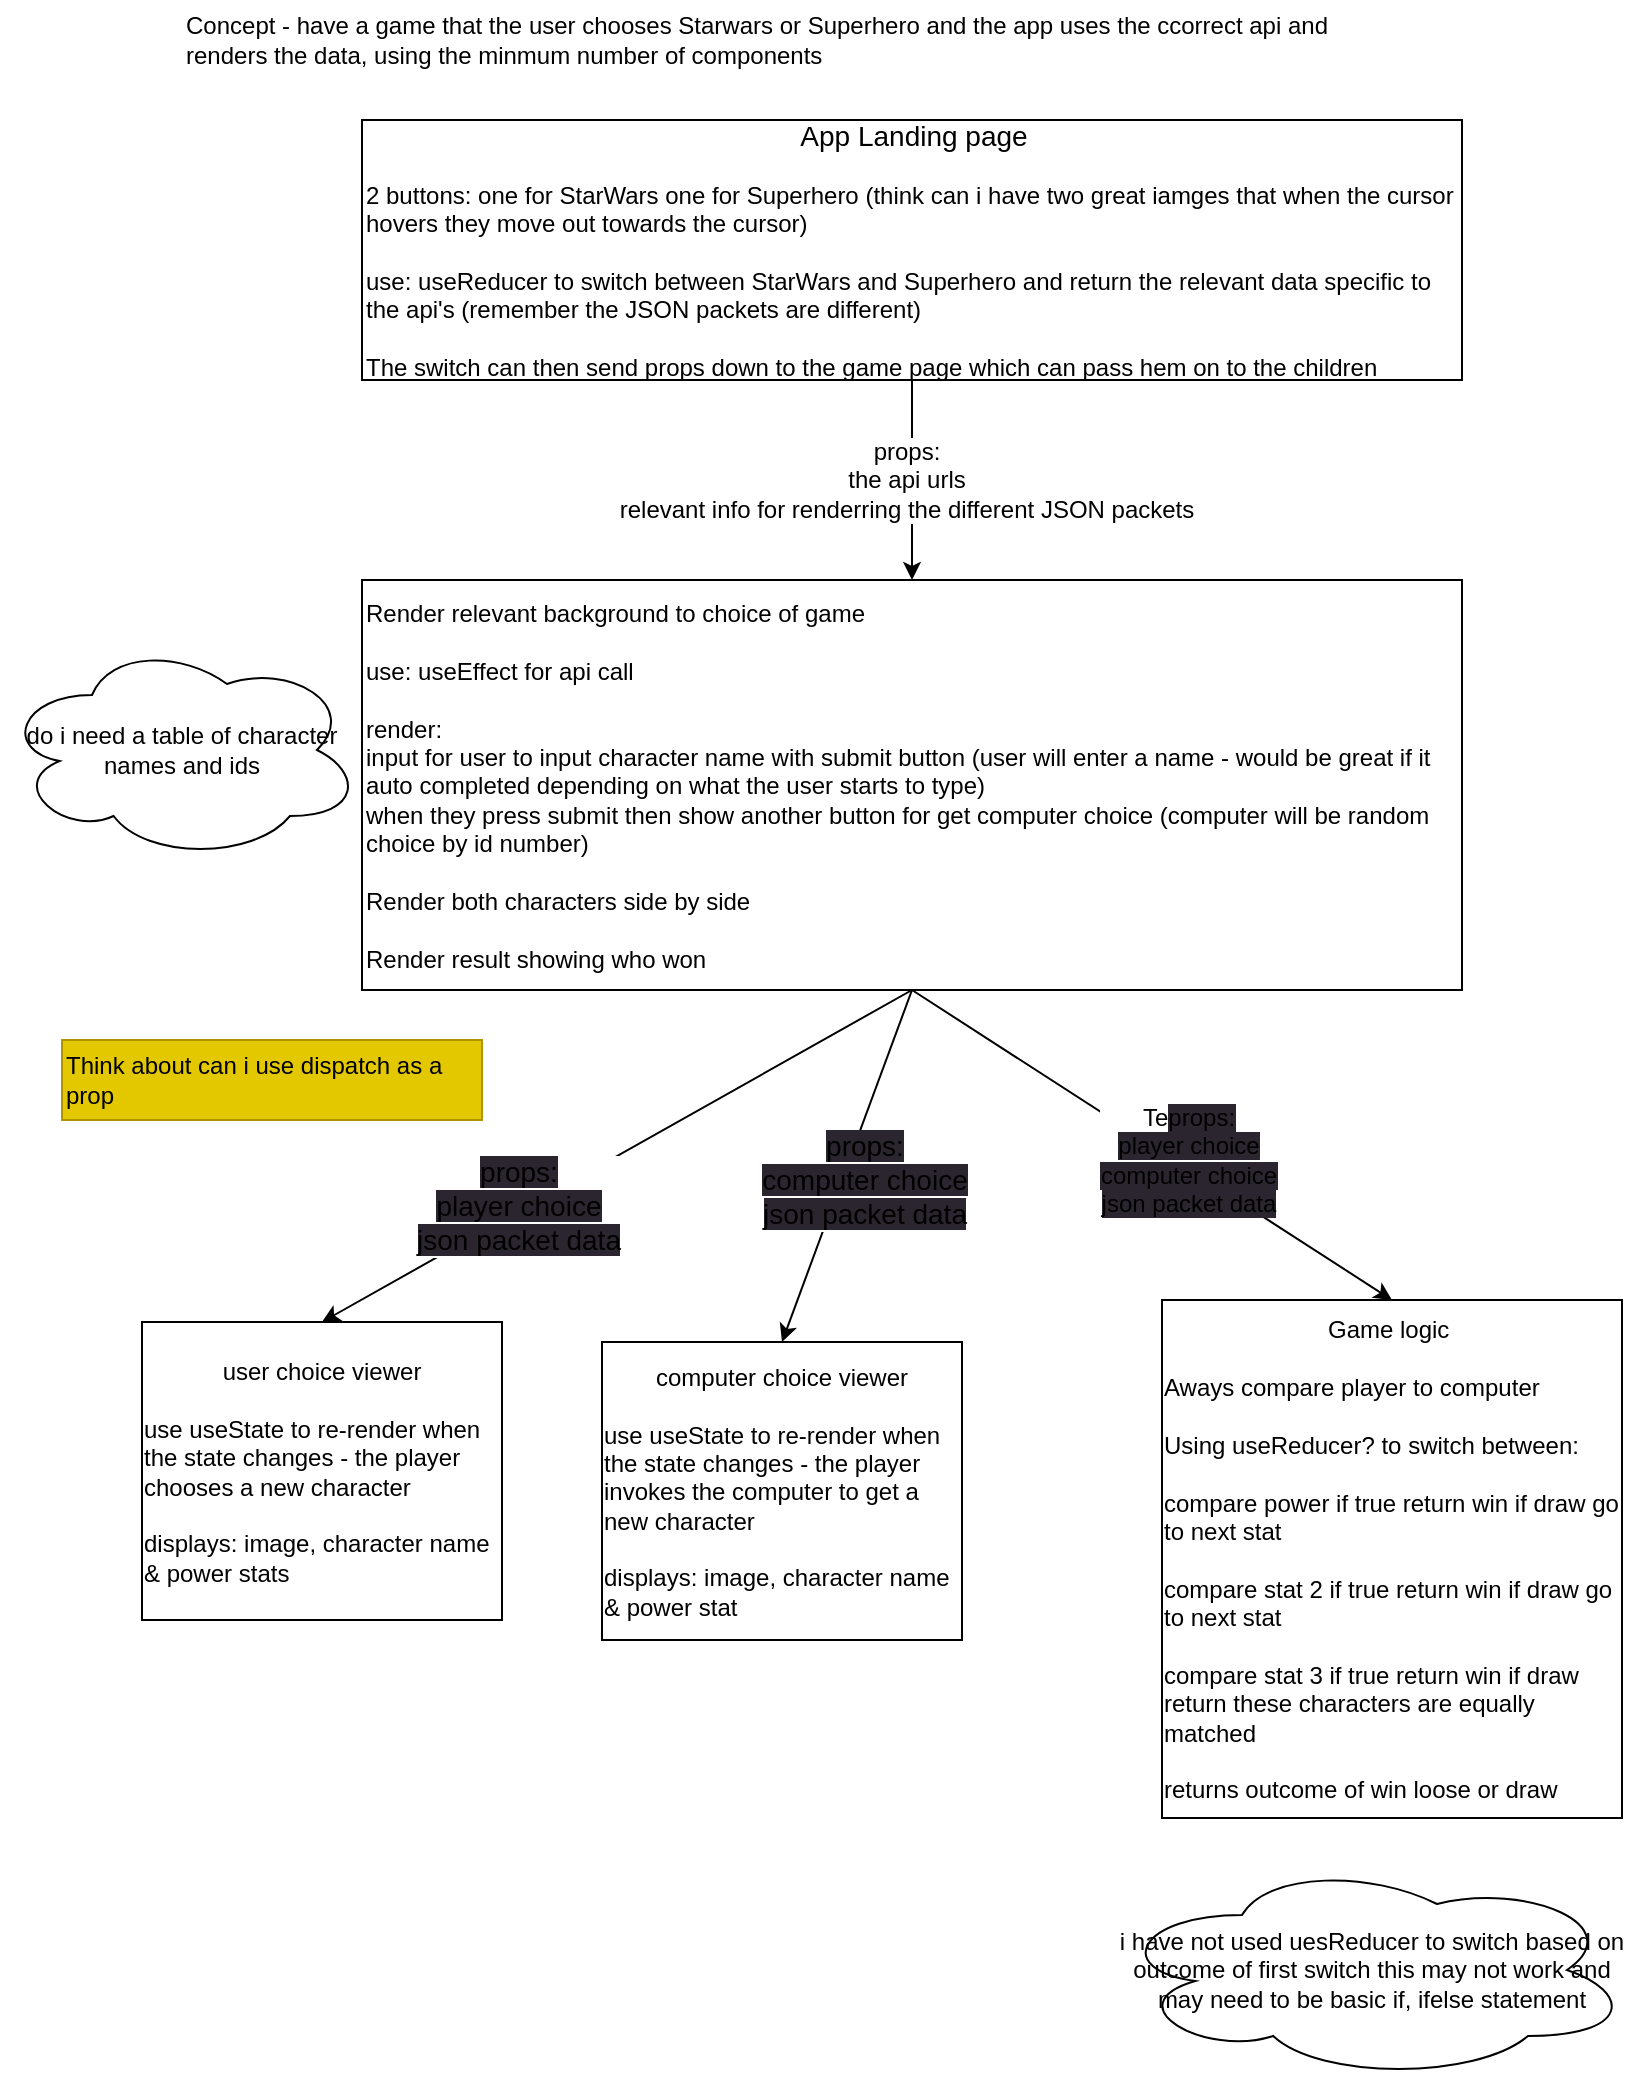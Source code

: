 <mxfile>
    <diagram id="sMrqwBWWb_yYgu7MAYVv" name="Page-1">
        <mxGraphModel dx="1241" dy="688" grid="1" gridSize="10" guides="1" tooltips="1" connect="1" arrows="1" fold="1" page="1" pageScale="1" pageWidth="850" pageHeight="1100" math="0" shadow="0">
            <root>
                <mxCell id="0"/>
                <mxCell id="1" parent="0"/>
                <mxCell id="9" style="edgeStyle=none;html=1;exitX=0.5;exitY=1;exitDx=0;exitDy=0;fontSize=14;" edge="1" parent="1" source="2" target="5">
                    <mxGeometry relative="1" as="geometry"/>
                </mxCell>
                <mxCell id="20" value="props:&lt;br&gt;the api urls&lt;br&gt;relevant info for renderring the different JSON packets" style="edgeLabel;html=1;align=center;verticalAlign=middle;resizable=0;points=[];fontSize=12;" vertex="1" connectable="0" parent="9">
                    <mxGeometry x="-0.347" y="-1" relative="1" as="geometry">
                        <mxPoint x="-2" y="17" as="offset"/>
                    </mxGeometry>
                </mxCell>
                <mxCell id="2" value="&lt;div style=&quot;text-align: center;&quot;&gt;&lt;span style=&quot;background-color: initial;&quot;&gt;&lt;font style=&quot;font-size: 14px;&quot;&gt;App Landing page&lt;/font&gt;&lt;/span&gt;&lt;/div&gt;&lt;br&gt;2 buttons: one for StarWars one for Superhero (think can i have two great iamges that when the cursor hovers they move out towards the cursor)&lt;br&gt;&lt;br&gt;use: useReducer to switch between StarWars and Superhero and return the relevant data specific to the api's (remember the JSON packets are different)&lt;br&gt;&lt;br&gt;The switch can then send props down to the game page which can pass hem on to the children" style="rounded=0;whiteSpace=wrap;html=1;align=left;" vertex="1" parent="1">
                    <mxGeometry x="180" y="70" width="550" height="130" as="geometry"/>
                </mxCell>
                <mxCell id="3" value="computer choice viewer&lt;br&gt;&lt;br&gt;&lt;div style=&quot;text-align: left;&quot;&gt;&lt;span style=&quot;background-color: initial;&quot;&gt;use useState to re-render when the state changes - the player invokes the computer to get a new character&lt;/span&gt;&lt;/div&gt;&lt;span style=&quot;&quot;&gt;&lt;div style=&quot;text-align: left;&quot;&gt;&lt;br&gt;&lt;/div&gt;&lt;/span&gt;&lt;div style=&quot;text-align: left;&quot;&gt;&lt;span style=&quot;background-color: initial;&quot;&gt;displays: image, character name &amp;amp; power stat&lt;/span&gt;&lt;/div&gt;" style="rounded=0;whiteSpace=wrap;html=1;" vertex="1" parent="1">
                    <mxGeometry x="300" y="681" width="180" height="149" as="geometry"/>
                </mxCell>
                <mxCell id="4" value="user choice viewer&lt;br&gt;&lt;br&gt;&lt;div style=&quot;text-align: left;&quot;&gt;&lt;span style=&quot;background-color: initial;&quot;&gt;use useState to re-render when the state changes - the player chooses a new character&lt;/span&gt;&lt;/div&gt;&lt;div style=&quot;text-align: left;&quot;&gt;&lt;span style=&quot;background-color: initial;&quot;&gt;&lt;br&gt;&lt;/span&gt;&lt;/div&gt;&lt;div style=&quot;text-align: left;&quot;&gt;&lt;span style=&quot;background-color: initial;&quot;&gt;displays: image, character name &amp;amp; power stats&lt;/span&gt;&lt;/div&gt;" style="rounded=0;whiteSpace=wrap;html=1;" vertex="1" parent="1">
                    <mxGeometry x="70" y="671" width="180" height="149" as="geometry"/>
                </mxCell>
                <mxCell id="10" style="edgeStyle=none;html=1;exitX=0.5;exitY=1;exitDx=0;exitDy=0;fontSize=14;entryX=0.5;entryY=0;entryDx=0;entryDy=0;" edge="1" parent="1" source="5" target="4">
                    <mxGeometry relative="1" as="geometry">
                        <mxPoint x="350" y="490" as="targetPoint"/>
                    </mxGeometry>
                </mxCell>
                <mxCell id="19" value="&lt;span style=&quot;font-size: 14px; text-align: left; background-color: rgb(42, 37, 47);&quot;&gt;props:&lt;/span&gt;&lt;br style=&quot;font-size: 14px; text-align: left; background-color: rgb(42, 37, 47);&quot;&gt;&lt;span style=&quot;font-size: 14px; text-align: left; background-color: rgb(42, 37, 47);&quot;&gt;player choice&lt;/span&gt;&lt;br style=&quot;font-size: 14px; text-align: left; background-color: rgb(42, 37, 47);&quot;&gt;&lt;span style=&quot;font-size: 14px; text-align: left; background-color: rgb(42, 37, 47);&quot;&gt;json packet data&lt;/span&gt;" style="edgeLabel;html=1;align=center;verticalAlign=middle;resizable=0;points=[];fontSize=12;" vertex="1" connectable="0" parent="10">
                    <mxGeometry x="-0.13" y="-2" relative="1" as="geometry">
                        <mxPoint x="-68" y="37" as="offset"/>
                    </mxGeometry>
                </mxCell>
                <mxCell id="11" style="edgeStyle=none;html=1;exitX=0.5;exitY=1;exitDx=0;exitDy=0;entryX=0.5;entryY=0;entryDx=0;entryDy=0;fontSize=14;" edge="1" parent="1" source="5" target="3">
                    <mxGeometry relative="1" as="geometry"/>
                </mxCell>
                <mxCell id="18" value="&lt;span style=&quot;font-size: 14px; text-align: left; background-color: rgb(42, 37, 47);&quot;&gt;props:&lt;/span&gt;&lt;br style=&quot;font-size: 14px; text-align: left; background-color: rgb(42, 37, 47);&quot;&gt;&lt;span style=&quot;font-size: 14px; text-align: left; background-color: rgb(42, 37, 47);&quot;&gt;computer choice&lt;/span&gt;&lt;br style=&quot;font-size: 14px; text-align: left; background-color: rgb(42, 37, 47);&quot;&gt;&lt;span style=&quot;font-size: 14px; text-align: left; background-color: rgb(42, 37, 47);&quot;&gt;json packet data&lt;/span&gt;" style="edgeLabel;html=1;align=center;verticalAlign=middle;resizable=0;points=[];fontSize=12;" vertex="1" connectable="0" parent="11">
                    <mxGeometry x="-0.183" y="-1" relative="1" as="geometry">
                        <mxPoint x="3" y="23" as="offset"/>
                    </mxGeometry>
                </mxCell>
                <mxCell id="12" style="edgeStyle=none;html=1;exitX=0.5;exitY=1;exitDx=0;exitDy=0;entryX=0.5;entryY=0;entryDx=0;entryDy=0;fontSize=14;" edge="1" parent="1" source="5" target="6">
                    <mxGeometry relative="1" as="geometry"/>
                </mxCell>
                <mxCell id="26" value="Te&lt;span style=&quot;text-align: left; background-color: rgb(42, 37, 47);&quot;&gt;props:&lt;/span&gt;&lt;br style=&quot;text-align: left; background-color: rgb(42, 37, 47);&quot;&gt;&lt;span style=&quot;text-align: left; background-color: rgb(42, 37, 47);&quot;&gt;player choice&lt;/span&gt;&lt;br style=&quot;text-align: left; background-color: rgb(42, 37, 47);&quot;&gt;&lt;span style=&quot;text-align: left; background-color: rgb(42, 37, 47);&quot;&gt;computer choice&lt;/span&gt;&lt;br style=&quot;text-align: left; background-color: rgb(42, 37, 47);&quot;&gt;&lt;span style=&quot;text-align: left; background-color: rgb(42, 37, 47);&quot;&gt;json packet data&lt;/span&gt;" style="edgeLabel;html=1;align=center;verticalAlign=middle;resizable=0;points=[];fontSize=12;" vertex="1" connectable="0" parent="12">
                    <mxGeometry x="0.13" y="4" relative="1" as="geometry">
                        <mxPoint as="offset"/>
                    </mxGeometry>
                </mxCell>
                <mxCell id="5" value="&lt;div style=&quot;&quot;&gt;&lt;span style=&quot;background-color: initial;&quot;&gt;Render relevant background to choice of game&lt;/span&gt;&lt;/div&gt;&lt;div style=&quot;&quot;&gt;&lt;span style=&quot;background-color: initial;&quot;&gt;&lt;br&gt;&lt;/span&gt;&lt;/div&gt;&lt;div style=&quot;&quot;&gt;&lt;span style=&quot;background-color: initial;&quot;&gt;use: useEffect for api call&lt;/span&gt;&lt;/div&gt;&lt;div style=&quot;&quot;&gt;&lt;span style=&quot;background-color: initial;&quot;&gt;&lt;br&gt;&lt;/span&gt;&lt;/div&gt;&lt;div style=&quot;&quot;&gt;render:&lt;/div&gt;&lt;div style=&quot;&quot;&gt;input for user to input character name with submit button (user will enter a name - would be great if it auto completed depending on what the user starts to type)&lt;/div&gt;&lt;div style=&quot;&quot;&gt;when they press submit then show another button for get computer choice (computer will be random choice by id number)&lt;/div&gt;&lt;div style=&quot;&quot;&gt;&lt;br&gt;&lt;/div&gt;&lt;div style=&quot;&quot;&gt;Render both characters side by side&lt;/div&gt;&lt;div style=&quot;&quot;&gt;&lt;br&gt;&lt;/div&gt;&lt;div style=&quot;&quot;&gt;Render result showing who won&lt;/div&gt;" style="rounded=0;whiteSpace=wrap;html=1;align=left;" vertex="1" parent="1">
                    <mxGeometry x="180" y="300" width="550" height="205" as="geometry"/>
                </mxCell>
                <mxCell id="6" value="Game logic&amp;nbsp;&lt;br&gt;&lt;br&gt;&lt;div style=&quot;text-align: left;&quot;&gt;Aways compare player to computer&lt;/div&gt;&lt;div style=&quot;text-align: left;&quot;&gt;&lt;br&gt;&lt;/div&gt;&lt;div style=&quot;text-align: left;&quot;&gt;&lt;span style=&quot;background-color: initial;&quot;&gt;Using useReducer? to switch between:&amp;nbsp;&lt;/span&gt;&lt;/div&gt;&lt;div style=&quot;text-align: left;&quot;&gt;&lt;span style=&quot;background-color: initial;&quot;&gt;&lt;br&gt;&lt;/span&gt;&lt;/div&gt;&lt;div style=&quot;text-align: left;&quot;&gt;&lt;span style=&quot;background-color: initial;&quot;&gt;compare power if true return win if draw go to next stat&lt;/span&gt;&lt;/div&gt;&lt;div style=&quot;text-align: left;&quot;&gt;&lt;span style=&quot;background-color: initial;&quot;&gt;&lt;br&gt;&lt;/span&gt;&lt;/div&gt;&lt;div style=&quot;text-align: left;&quot;&gt;compare stat 2 if true return win if draw go to next stat&lt;/div&gt;&lt;div style=&quot;text-align: left;&quot;&gt;&lt;br&gt;&lt;/div&gt;&lt;div style=&quot;text-align: left;&quot;&gt;compare stat 3 if true return win if draw return these characters are equally matched&amp;nbsp;&lt;br&gt;&lt;/div&gt;&lt;div style=&quot;text-align: left;&quot;&gt;&lt;span style=&quot;background-color: initial;&quot;&gt;&lt;br&gt;&lt;/span&gt;&lt;/div&gt;&lt;div style=&quot;text-align: left;&quot;&gt;&lt;span style=&quot;background-color: initial;&quot;&gt;returns outcome of win loose or draw&lt;/span&gt;&lt;/div&gt;" style="rounded=0;whiteSpace=wrap;html=1;" vertex="1" parent="1">
                    <mxGeometry x="580" y="660" width="230" height="259" as="geometry"/>
                </mxCell>
                <mxCell id="7" value="Concept - have a game that the user chooses Starwars or Superhero and the app uses the ccorrect api and renders the data, using the minmum number of components" style="text;html=1;strokeColor=none;fillColor=none;align=left;verticalAlign=middle;whiteSpace=wrap;rounded=0;" vertex="1" parent="1">
                    <mxGeometry x="90" y="10" width="590" height="40" as="geometry"/>
                </mxCell>
                <mxCell id="21" value="&lt;font style=&quot;font-size: 12px;&quot;&gt;Think about can i use dispatch as a prop&lt;/font&gt;" style="text;html=1;strokeColor=#B09500;fillColor=#e3c800;align=left;verticalAlign=middle;whiteSpace=wrap;rounded=0;fontSize=12;fontColor=#000000;" vertex="1" parent="1">
                    <mxGeometry x="30" y="530" width="210" height="40" as="geometry"/>
                </mxCell>
                <mxCell id="22" value="&lt;font style=&quot;font-size: 12px;&quot;&gt;do i need a table of character names and ids&lt;/font&gt;" style="ellipse;shape=cloud;whiteSpace=wrap;html=1;fontSize=12;" vertex="1" parent="1">
                    <mxGeometry y="330" width="180" height="110" as="geometry"/>
                </mxCell>
                <mxCell id="23" value="i have not used uesReducer to switch based on outcome of first switch this may not work and may need to be basic if, ifelse statement" style="ellipse;shape=cloud;whiteSpace=wrap;html=1;fontSize=12;" vertex="1" parent="1">
                    <mxGeometry x="555" y="940" width="260" height="110" as="geometry"/>
                </mxCell>
            </root>
        </mxGraphModel>
    </diagram>
</mxfile>
